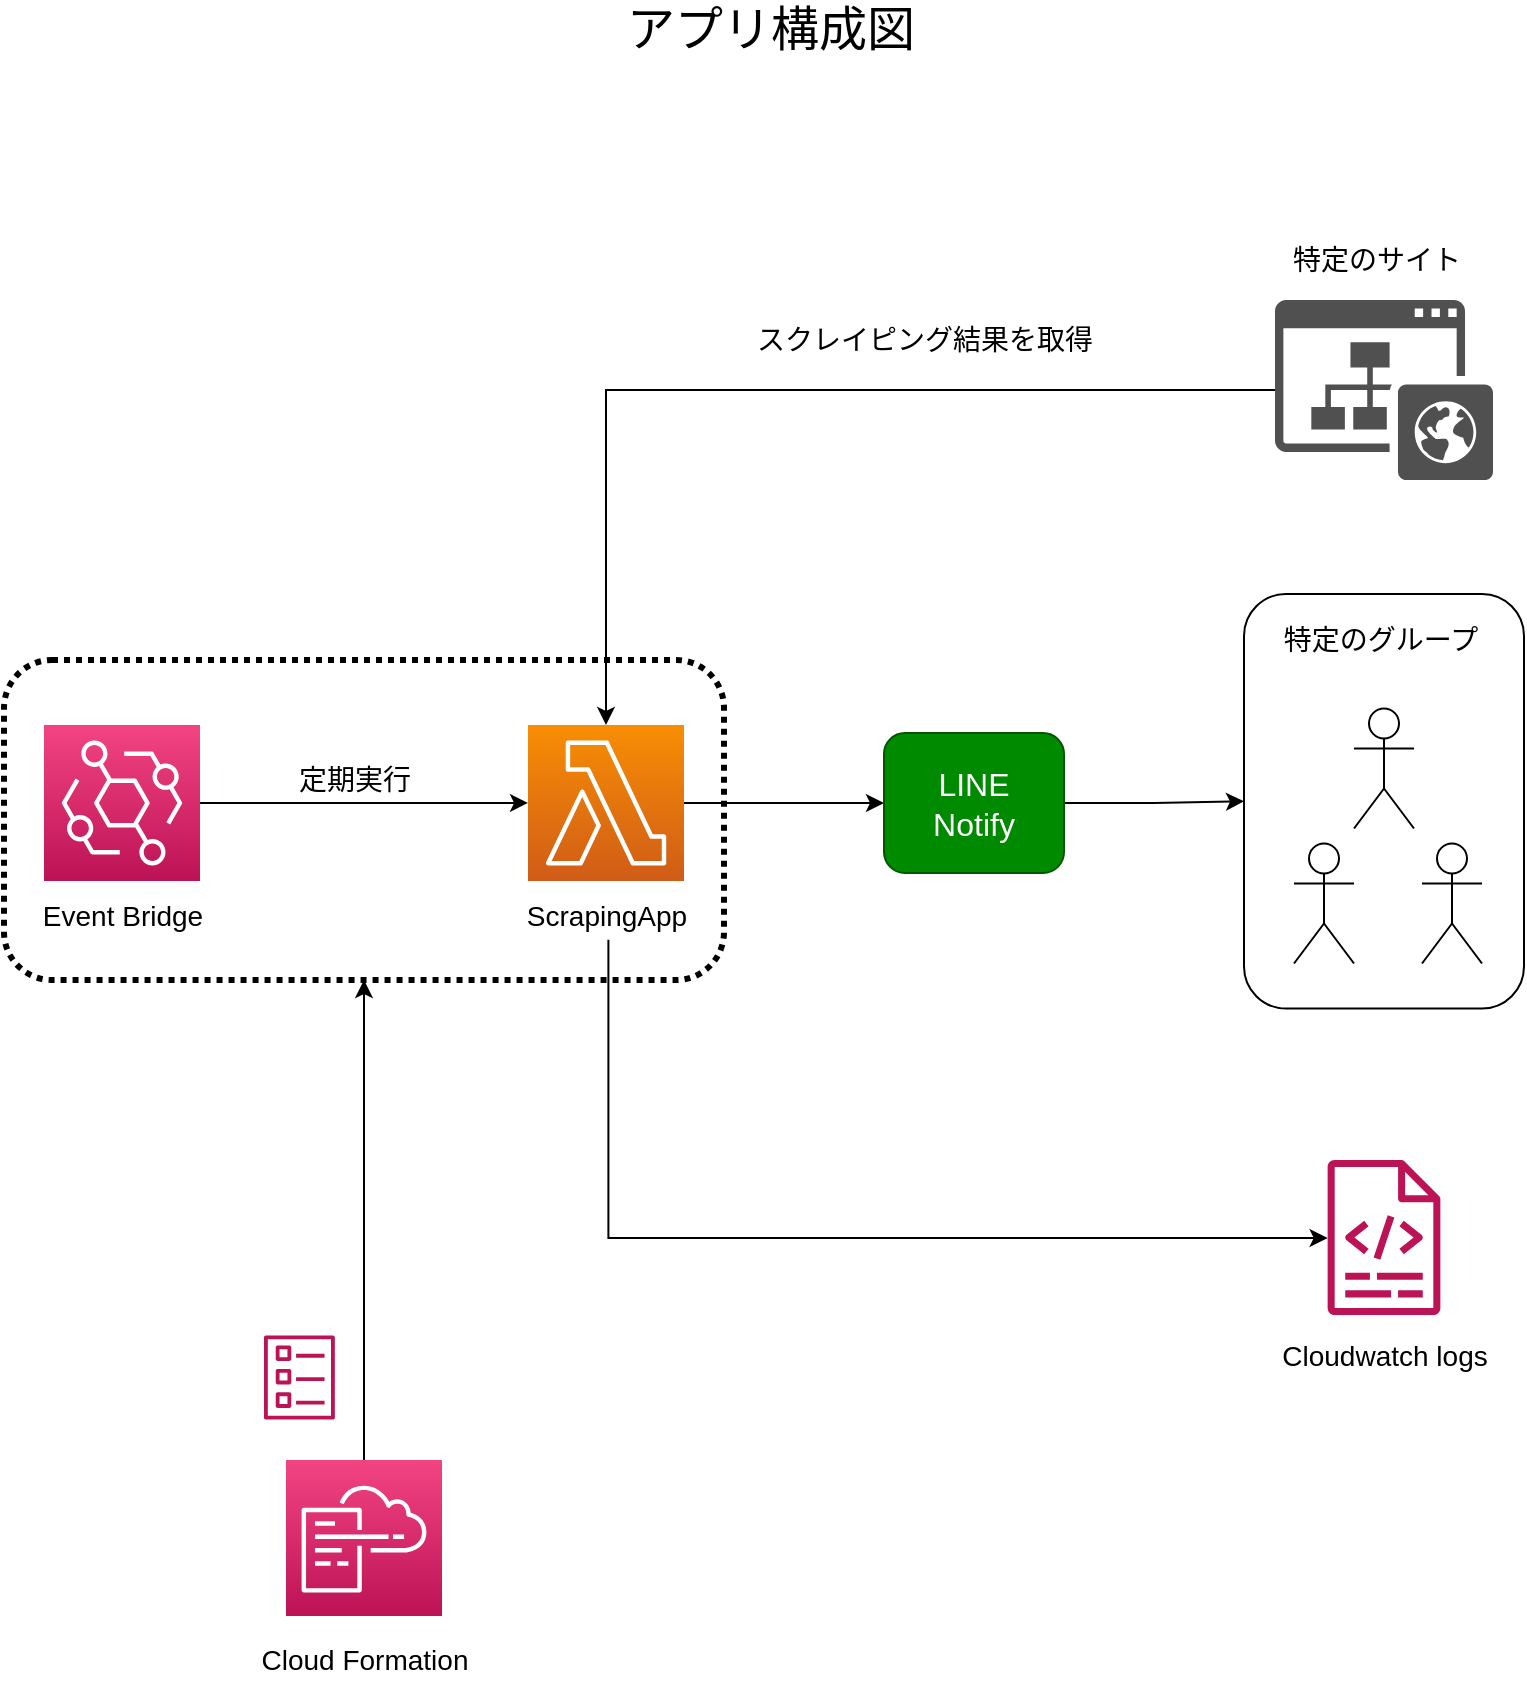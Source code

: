 <mxfile>
    <diagram id="wdg7LagE3y4hPmiCzJhA" name="ページ1">
        <mxGraphModel dx="1416" dy="929" grid="1" gridSize="10" guides="1" tooltips="1" connect="1" arrows="1" fold="1" page="1" pageScale="1" pageWidth="827" pageHeight="1169" math="0" shadow="0">
            <root>
                <mxCell id="0"/>
                <mxCell id="1" parent="0"/>
                <mxCell id="43" value="" style="rounded=1;whiteSpace=wrap;html=1;fontSize=12;fontColor=#FFFFFF;strokeWidth=3;dashed=1;dashPattern=1 1;fillColor=none;" vertex="1" parent="1">
                    <mxGeometry x="30" y="410" width="360" height="160" as="geometry"/>
                </mxCell>
                <mxCell id="31" value="" style="rounded=1;whiteSpace=wrap;html=1;fontSize=16;fontColor=#FFFFFF;strokeWidth=1;fillColor=none;" vertex="1" parent="1">
                    <mxGeometry x="650" y="377" width="140" height="207.25" as="geometry"/>
                </mxCell>
                <mxCell id="5" style="edgeStyle=orthogonalEdgeStyle;rounded=0;orthogonalLoop=1;jettySize=auto;html=1;exitX=1;exitY=0.5;exitDx=0;exitDy=0;exitPerimeter=0;fontSize=14;" edge="1" parent="1" source="2">
                    <mxGeometry relative="1" as="geometry">
                        <mxPoint x="292" y="481.441" as="targetPoint"/>
                    </mxGeometry>
                </mxCell>
                <mxCell id="2" value="" style="points=[[0,0,0],[0.25,0,0],[0.5,0,0],[0.75,0,0],[1,0,0],[0,1,0],[0.25,1,0],[0.5,1,0],[0.75,1,0],[1,1,0],[0,0.25,0],[0,0.5,0],[0,0.75,0],[1,0.25,0],[1,0.5,0],[1,0.75,0]];outlineConnect=0;fontColor=#232F3E;gradientColor=#F34482;gradientDirection=north;fillColor=#BC1356;strokeColor=#ffffff;dashed=0;verticalLabelPosition=bottom;verticalAlign=top;align=center;html=1;fontSize=12;fontStyle=0;aspect=fixed;shape=mxgraph.aws4.resourceIcon;resIcon=mxgraph.aws4.eventbridge;" vertex="1" parent="1">
                    <mxGeometry x="50" y="442.5" width="78" height="78" as="geometry"/>
                </mxCell>
                <mxCell id="3" value="アプリ構成図" style="text;html=1;align=center;verticalAlign=middle;resizable=0;points=[];autosize=1;strokeColor=none;strokeWidth=1;fontSize=24;" vertex="1" parent="1">
                    <mxGeometry x="333" y="80" width="160" height="30" as="geometry"/>
                </mxCell>
                <mxCell id="4" value="Event Bridge" style="text;html=1;align=center;verticalAlign=middle;resizable=0;points=[];autosize=1;strokeColor=none;fontSize=14;" vertex="1" parent="1">
                    <mxGeometry x="39" y="527.5" width="100" height="20" as="geometry"/>
                </mxCell>
                <mxCell id="37" style="edgeStyle=orthogonalEdgeStyle;rounded=0;orthogonalLoop=1;jettySize=auto;html=1;exitX=1;exitY=0.5;exitDx=0;exitDy=0;exitPerimeter=0;fontSize=12;fontColor=#FFFFFF;" edge="1" parent="1" source="6" target="26">
                    <mxGeometry relative="1" as="geometry"/>
                </mxCell>
                <mxCell id="39" style="edgeStyle=orthogonalEdgeStyle;rounded=0;orthogonalLoop=1;jettySize=auto;html=1;exitX=0.512;exitY=1.116;exitDx=0;exitDy=0;exitPerimeter=0;fontSize=12;fontColor=#FFFFFF;" edge="1" parent="1" source="7" target="14">
                    <mxGeometry relative="1" as="geometry">
                        <mxPoint x="660" y="760" as="targetPoint"/>
                        <Array as="points">
                            <mxPoint x="332" y="699"/>
                        </Array>
                    </mxGeometry>
                </mxCell>
                <mxCell id="6" value="" style="points=[[0,0,0],[0.25,0,0],[0.5,0,0],[0.75,0,0],[1,0,0],[0,1,0],[0.25,1,0],[0.5,1,0],[0.75,1,0],[1,1,0],[0,0.25,0],[0,0.5,0],[0,0.75,0],[1,0.25,0],[1,0.5,0],[1,0.75,0]];outlineConnect=0;fontColor=#232F3E;gradientColor=#F78E04;gradientDirection=north;fillColor=#D05C17;strokeColor=#ffffff;dashed=0;verticalLabelPosition=bottom;verticalAlign=top;align=center;html=1;fontSize=12;fontStyle=0;aspect=fixed;shape=mxgraph.aws4.resourceIcon;resIcon=mxgraph.aws4.lambda;" vertex="1" parent="1">
                    <mxGeometry x="292" y="442.5" width="78" height="78" as="geometry"/>
                </mxCell>
                <mxCell id="7" value="ScrapingApp" style="text;html=1;align=center;verticalAlign=middle;resizable=0;points=[];autosize=1;strokeColor=none;fontSize=14;" vertex="1" parent="1">
                    <mxGeometry x="281" y="527.5" width="100" height="20" as="geometry"/>
                </mxCell>
                <mxCell id="14" value="" style="outlineConnect=0;fontColor=#232F3E;gradientColor=none;fillColor=#BC1356;strokeColor=none;dashed=0;verticalLabelPosition=bottom;verticalAlign=top;align=center;html=1;fontSize=12;fontStyle=0;aspect=fixed;pointerEvents=1;shape=mxgraph.aws4.logs;" vertex="1" parent="1">
                    <mxGeometry x="667.89" y="660" width="104.22" height="77.5" as="geometry"/>
                </mxCell>
                <mxCell id="35" style="edgeStyle=orthogonalEdgeStyle;rounded=0;orthogonalLoop=1;jettySize=auto;html=1;fontSize=12;fontColor=#FFFFFF;" edge="1" parent="1" source="18" target="6">
                    <mxGeometry relative="1" as="geometry"/>
                </mxCell>
                <mxCell id="18" value="" style="pointerEvents=1;shadow=0;dashed=0;html=1;strokeColor=none;fillColor=#505050;labelPosition=center;verticalLabelPosition=bottom;verticalAlign=top;outlineConnect=0;align=center;shape=mxgraph.office.sites.website_public;fontSize=16;" vertex="1" parent="1">
                    <mxGeometry x="665.5" y="230" width="109" height="90" as="geometry"/>
                </mxCell>
                <mxCell id="20" value="Cloudwatch logs" style="text;html=1;align=center;verticalAlign=middle;resizable=0;points=[];autosize=1;strokeColor=none;fontSize=14;" vertex="1" parent="1">
                    <mxGeometry x="660" y="747.5" width="120" height="20" as="geometry"/>
                </mxCell>
                <mxCell id="21" value="特定のサイト" style="text;html=1;align=center;verticalAlign=middle;resizable=0;points=[];autosize=1;strokeColor=none;fontSize=14;" vertex="1" parent="1">
                    <mxGeometry x="665.5" y="200" width="100" height="20" as="geometry"/>
                </mxCell>
                <mxCell id="24" value="定期実行" style="text;html=1;align=center;verticalAlign=middle;resizable=0;points=[];autosize=1;strokeColor=none;fontSize=14;" vertex="1" parent="1">
                    <mxGeometry x="170" y="460" width="70" height="20" as="geometry"/>
                </mxCell>
                <mxCell id="38" style="edgeStyle=orthogonalEdgeStyle;rounded=0;orthogonalLoop=1;jettySize=auto;html=1;exitX=1;exitY=0.5;exitDx=0;exitDy=0;fontSize=12;fontColor=#FFFFFF;" edge="1" parent="1" source="26" target="31">
                    <mxGeometry relative="1" as="geometry"/>
                </mxCell>
                <mxCell id="26" value="LINE&lt;br&gt;Notify" style="rounded=1;whiteSpace=wrap;html=1;fontSize=16;strokeWidth=1;fillColor=#008a00;strokeColor=#005700;fontColor=#FFFFFF;" vertex="1" parent="1">
                    <mxGeometry x="470" y="446.5" width="90" height="70" as="geometry"/>
                </mxCell>
                <mxCell id="27" value="" style="shape=umlActor;verticalLabelPosition=bottom;verticalAlign=top;html=1;outlineConnect=0;fontSize=16;fontColor=#FFFFFF;strokeWidth=1;" vertex="1" parent="1">
                    <mxGeometry x="705" y="434.25" width="30" height="60" as="geometry"/>
                </mxCell>
                <mxCell id="28" value="" style="shape=umlActor;verticalLabelPosition=bottom;verticalAlign=top;html=1;outlineConnect=0;fontSize=16;fontColor=#FFFFFF;strokeWidth=1;" vertex="1" parent="1">
                    <mxGeometry x="675" y="501.75" width="30" height="60" as="geometry"/>
                </mxCell>
                <mxCell id="29" value="" style="shape=umlActor;verticalLabelPosition=bottom;verticalAlign=top;html=1;outlineConnect=0;fontSize=16;fontColor=#FFFFFF;strokeWidth=1;" vertex="1" parent="1">
                    <mxGeometry x="739" y="501.75" width="30" height="60" as="geometry"/>
                </mxCell>
                <mxCell id="36" value="スクレイピング結果を取得" style="text;html=1;align=center;verticalAlign=middle;resizable=0;points=[];autosize=1;strokeColor=none;fontSize=14;" vertex="1" parent="1">
                    <mxGeometry x="400" y="240" width="180" height="20" as="geometry"/>
                </mxCell>
                <mxCell id="40" value="" style="points=[[0,0,0],[0.25,0,0],[0.5,0,0],[0.75,0,0],[1,0,0],[0,1,0],[0.25,1,0],[0.5,1,0],[0.75,1,0],[1,1,0],[0,0.25,0],[0,0.5,0],[0,0.75,0],[1,0.25,0],[1,0.5,0],[1,0.75,0]];points=[[0,0,0],[0.25,0,0],[0.5,0,0],[0.75,0,0],[1,0,0],[0,1,0],[0.25,1,0],[0.5,1,0],[0.75,1,0],[1,1,0],[0,0.25,0],[0,0.5,0],[0,0.75,0],[1,0.25,0],[1,0.5,0],[1,0.75,0]];outlineConnect=0;fontColor=#232F3E;gradientColor=#F34482;gradientDirection=north;fillColor=#BC1356;strokeColor=#ffffff;dashed=0;verticalLabelPosition=bottom;verticalAlign=top;align=center;html=1;fontSize=12;fontStyle=0;aspect=fixed;shape=mxgraph.aws4.resourceIcon;resIcon=mxgraph.aws4.cloudformation;" vertex="1" parent="1">
                    <mxGeometry x="171" y="810" width="78" height="78" as="geometry"/>
                </mxCell>
                <mxCell id="41" value="Cloud Formation" style="text;html=1;align=center;verticalAlign=middle;resizable=0;points=[];autosize=1;strokeColor=none;fontSize=14;" vertex="1" parent="1">
                    <mxGeometry x="150" y="900" width="120" height="20" as="geometry"/>
                </mxCell>
                <mxCell id="42" value="" style="outlineConnect=0;fontColor=#232F3E;gradientColor=none;fillColor=#BC1356;strokeColor=none;dashed=0;verticalLabelPosition=bottom;verticalAlign=top;align=center;html=1;fontSize=12;fontStyle=0;aspect=fixed;pointerEvents=1;shape=mxgraph.aws4.template;" vertex="1" parent="1">
                    <mxGeometry x="160" y="747.5" width="35.42" height="42.5" as="geometry"/>
                </mxCell>
                <mxCell id="44" style="edgeStyle=orthogonalEdgeStyle;rounded=0;orthogonalLoop=1;jettySize=auto;html=1;exitX=0.5;exitY=0;exitDx=0;exitDy=0;exitPerimeter=0;fontSize=14;entryX=0.5;entryY=1;entryDx=0;entryDy=0;" edge="1" parent="1" source="40" target="43">
                    <mxGeometry relative="1" as="geometry">
                        <mxPoint x="221" y="580" as="targetPoint"/>
                        <mxPoint x="139.0" y="660.06" as="sourcePoint"/>
                    </mxGeometry>
                </mxCell>
                <mxCell id="45" value="特定のグループ" style="text;html=1;align=center;verticalAlign=middle;resizable=0;points=[];autosize=1;strokeColor=none;fontSize=14;" vertex="1" parent="1">
                    <mxGeometry x="662.89" y="390" width="110" height="20" as="geometry"/>
                </mxCell>
            </root>
        </mxGraphModel>
    </diagram>
</mxfile>